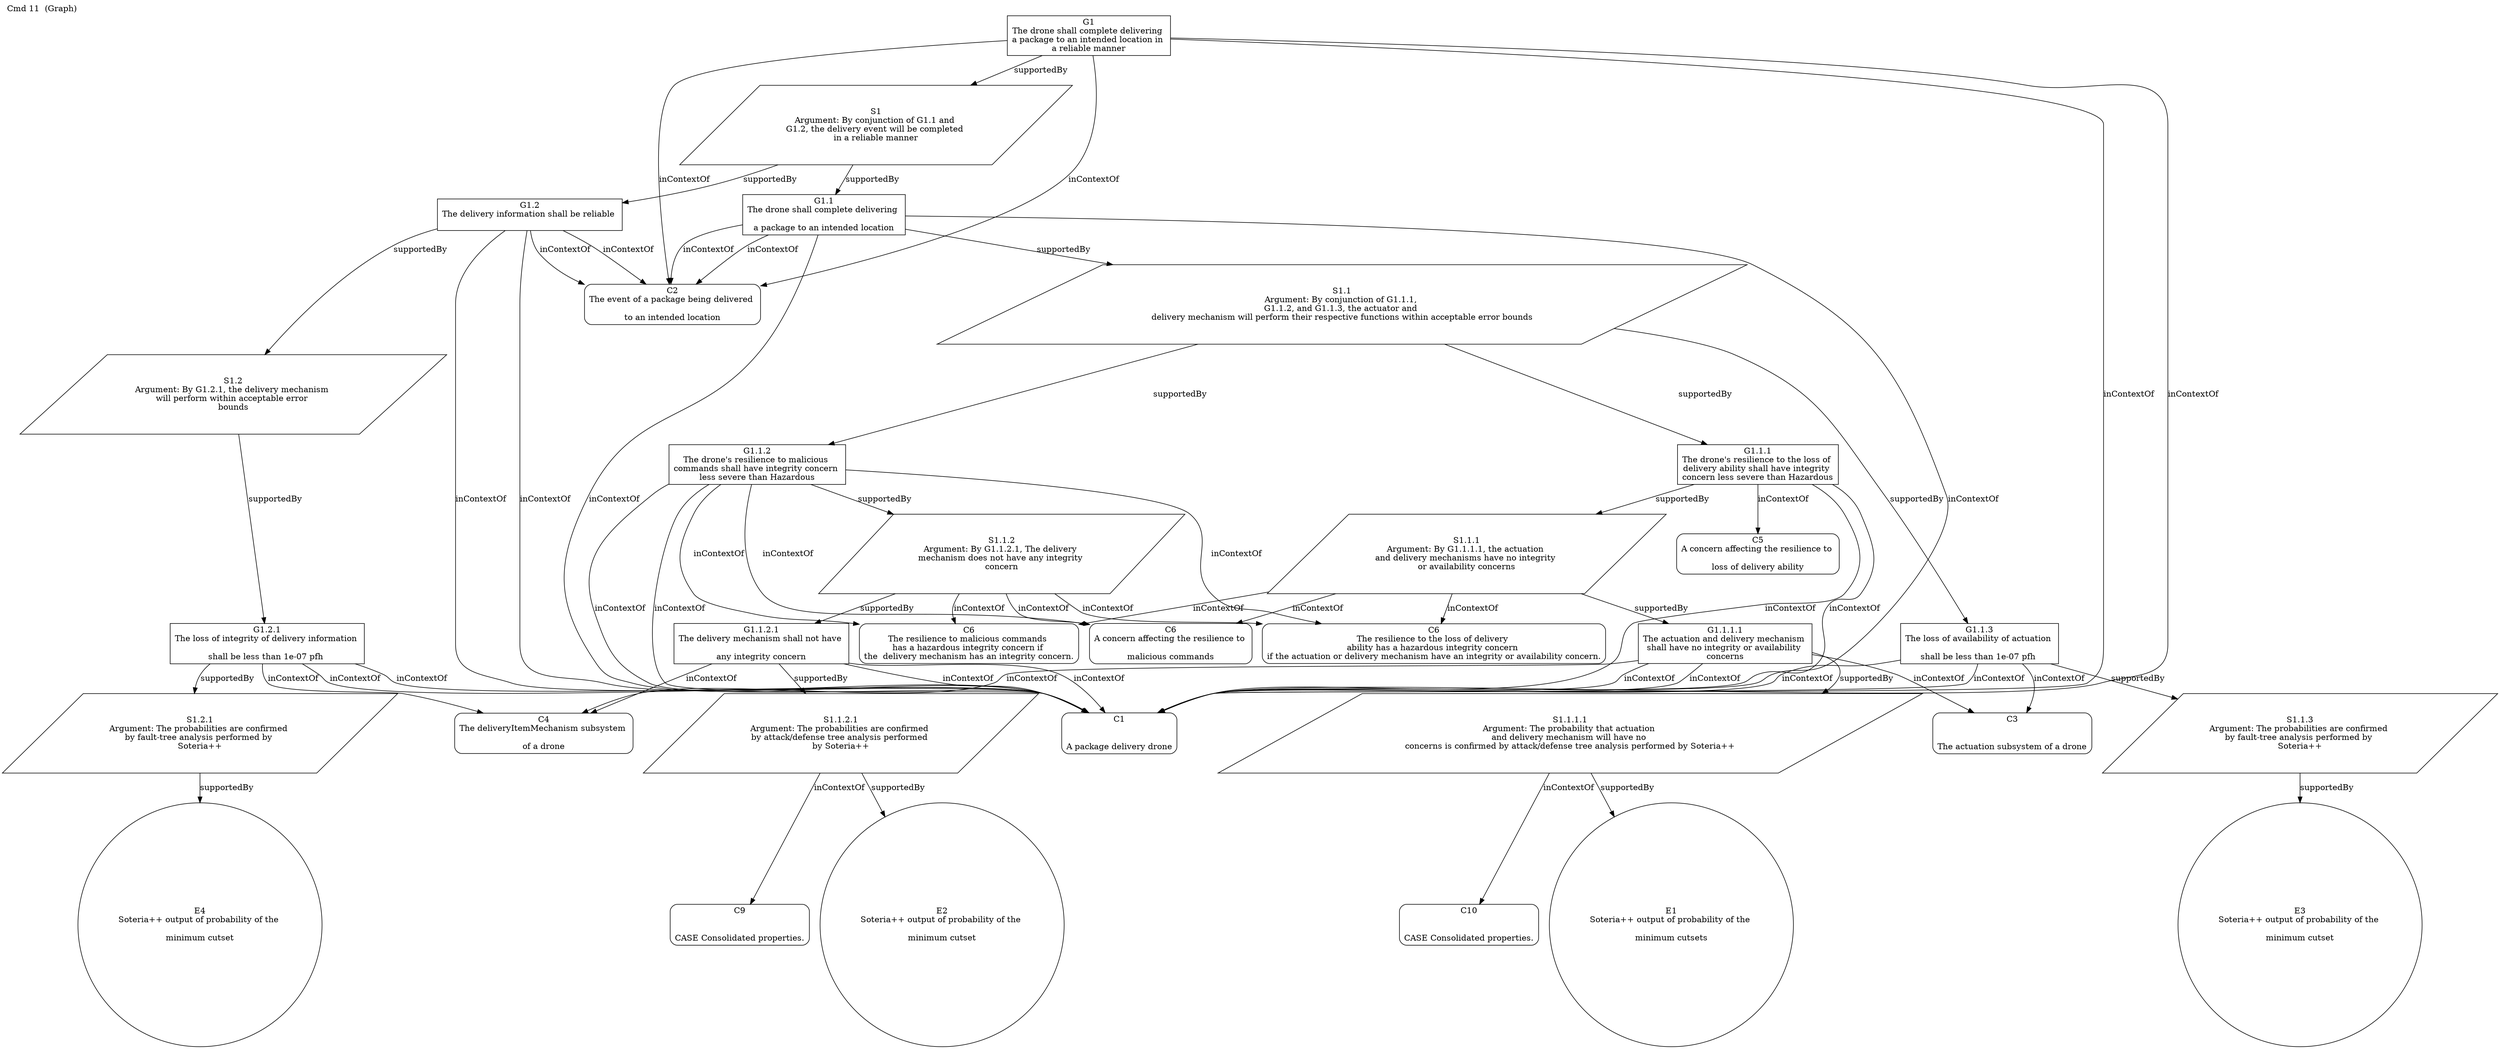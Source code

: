 digraph gTestDeliveryDrone_sadl10 {
    label="Cmd 11  (Graph)";
    labelloc=top;
    labeljust=left;
     n1[shape=box label="G1.1.3
The loss of availability of actuation 

shall be less than 1e-07 pfh "];
     n2[shape=box label="C3


The actuation subsystem of a drone" shape=box style=rounded];
     n1->n2[label="inContextOf"];
     n3[shape=box label="G1.2
The delivery information shall be reliable 

"];
     n4[shape=box label="C1


A package delivery drone" shape=box style=rounded];
     n3->n4[label="inContextOf"];
          n3->n4[label="inContextOf"];
     n5[shape=box label="S1.1.1
Argument: By G1.1.1.1, the actuation 
and delivery mechanisms have no integrity 
or availability concerns" shape=parallelogram];
     n6[shape=box label="C6
The resilience to malicious commands 
has a hazardous integrity concern if 
the  delivery mechanism has an integrity concern." shape=box style=rounded];
     n5->n6[label="inContextOf"];
          n7[shape=box label="C6
A concern affecting the resilience to 

malicious commands" shape=box style=rounded];
     n5->n7[label="inContextOf"];
          n8[shape=box label="C6
The resilience to the loss of delivery 
ability has a hazardous integrity concern 
if the actuation or delivery mechanism have an integrity or availability concern." shape=box style=rounded];
     n5->n8[label="inContextOf"];
     n9[shape=box label="G1.1.2
The drone's resilience to malicious 
commands shall have integrity concern 
less severe than Hazardous"];
     n9->n4[label="inContextOf"];
          n9->n4[label="inContextOf"];
     n10[shape=box label="G1.1.1.1
The actuation and delivery mechanism 
shall have no integrity or availability 
concerns"];
     n11[shape=box label="C4
The deliveryItemMechanism subsystem 

of a drone" shape=box style=rounded];
     n10->n11[label="inContextOf"];
     n12[shape=box label="G1
The drone shall complete delivering 
a package to an intended location in 
a reliable manner"];
     n13[shape=box label="C2
The event of a package being delivered 

to an intended location" shape=box style=rounded];
     n12->n13[label="inContextOf"];
          n12->n13[label="inContextOf"];
          n12->n4[label="inContextOf"];
          n12->n4[label="inContextOf"];
          n10->n4[label="inContextOf"];
          n10->n4[label="inContextOf"];
     n14[shape=box label="G1.1.1
The drone's resilience to the loss of 
delivery ability shall have integrity 
concern less severe than Hazardous"];
     n15[shape=box label="C5
A concern affecting the resilience to 

loss of delivery ability" shape=box style=rounded];
     n14->n15[label="inContextOf"];
     n16[shape=box label="S1.1.2.1
Argument: The probabilities are confirmed 
by attack/defense tree analysis performed 
by Soteria++" shape=parallelogram];
     n17[shape=box label="C9


CASE Consolidated properties." shape=box style=rounded];
     n16->n17[label="inContextOf"];
     n18[shape=box label="G1.2.1
The loss of integrity of delivery information 

shall be less than 1e-07 pfh "];
     n18->n11[label="inContextOf"];
          n10->n2[label="inContextOf"];
     n19[shape=box label="G1.1.2.1
The delivery mechanism shall not have 

any integrity concern"];
     n19->n4[label="inContextOf"];
          n19->n4[label="inContextOf"];
          n3->n13[label="inContextOf"];
          n3->n13[label="inContextOf"];
     n20[shape=box label="G1.1
The drone shall complete delivering 

a package to an intended location"];
     n20->n13[label="inContextOf"];
          n20->n13[label="inContextOf"];
     n21[shape=box label="S1.1.1.1
Argument: The probability that actuation 
and delivery mechanism will have no 
concerns is confirmed by attack/defense tree analysis performed by Soteria++" shape=parallelogram];
     n22[shape=box label="C10


CASE Consolidated properties." shape=box style=rounded];
     n21->n22[label="inContextOf"];
          n19->n11[label="inContextOf"];
          n18->n4[label="inContextOf"];
          n18->n4[label="inContextOf"];
          n14->n4[label="inContextOf"];
          n14->n4[label="inContextOf"];
          n1->n4[label="inContextOf"];
          n1->n4[label="inContextOf"];
          n9->n6[label="inContextOf"];
          n9->n7[label="inContextOf"];
          n9->n8[label="inContextOf"];
          n20->n4[label="inContextOf"];
          n20->n4[label="inContextOf"];
     n23[shape=box label="S1.1.2
Argument: By G1.1.2.1, The delivery 
mechanism does not have any integrity 
concern" shape=parallelogram];
     n23->n6[label="inContextOf"];
          n23->n7[label="inContextOf"];
          n23->n8[label="inContextOf"];
          n23->n19[label="supportedBy"];
          n19->n16[label="supportedBy"];
          n24[shape=box label="S1.2
Argument: By G1.2.1, the delivery mechanism 
will perform within acceptable error 
bounds" shape=parallelogram];
     n3->n24[label="supportedBy"];
          n25[shape=box label="S1
Argument: By conjunction of G1.1 and 
G1.2, the delivery event will be completed 
in a reliable manner" shape=parallelogram];
     n12->n25[label="supportedBy"];
     n26[shape=box label="S1.2.1
Argument: The probabilities are confirmed 
by fault-tree analysis performed by 
Soteria++" shape=parallelogram];
     n27[shape=box label="E4
Soteria++ output of probability of the 

minimum cutset" shape=circle];
     n26->n27[label="supportedBy"];
          n25->n20[label="supportedBy"];
     n28[shape=box label="S1.1
Argument: By conjunction of G1.1.1, 
G1.1.2, and G1.1.3, the actuator and 
delivery mechanism will perform their respective functions within acceptable error bounds" shape=parallelogram];
     n28->n9[label="supportedBy"];
          n25->n3[label="supportedBy"];
          n29[shape=box label="E2
Soteria++ output of probability of the 

minimum cutset" shape=circle];
     n16->n29[label="supportedBy"];
          n5->n10[label="supportedBy"];
          n14->n5[label="supportedBy"];
     n30[shape=box label="S1.1.3
Argument: The probabilities are confirmed 
by fault-tree analysis performed by 
Soteria++" shape=parallelogram];
     n31[shape=box label="E3
Soteria++ output of probability of the 

minimum cutset" shape=circle];
     n30->n31[label="supportedBy"];
          n32[shape=box label="E1
Soteria++ output of probability of the 

minimum cutsets" shape=circle];
     n21->n32[label="supportedBy"];
          n24->n18[label="supportedBy"];
          n9->n23[label="supportedBy"];
          n28->n14[label="supportedBy"];
          n18->n26[label="supportedBy"];
          n1->n30[label="supportedBy"];
          n10->n21[label="supportedBy"];
          n20->n28[label="supportedBy"];
          n28->n1[label="supportedBy"];
}
